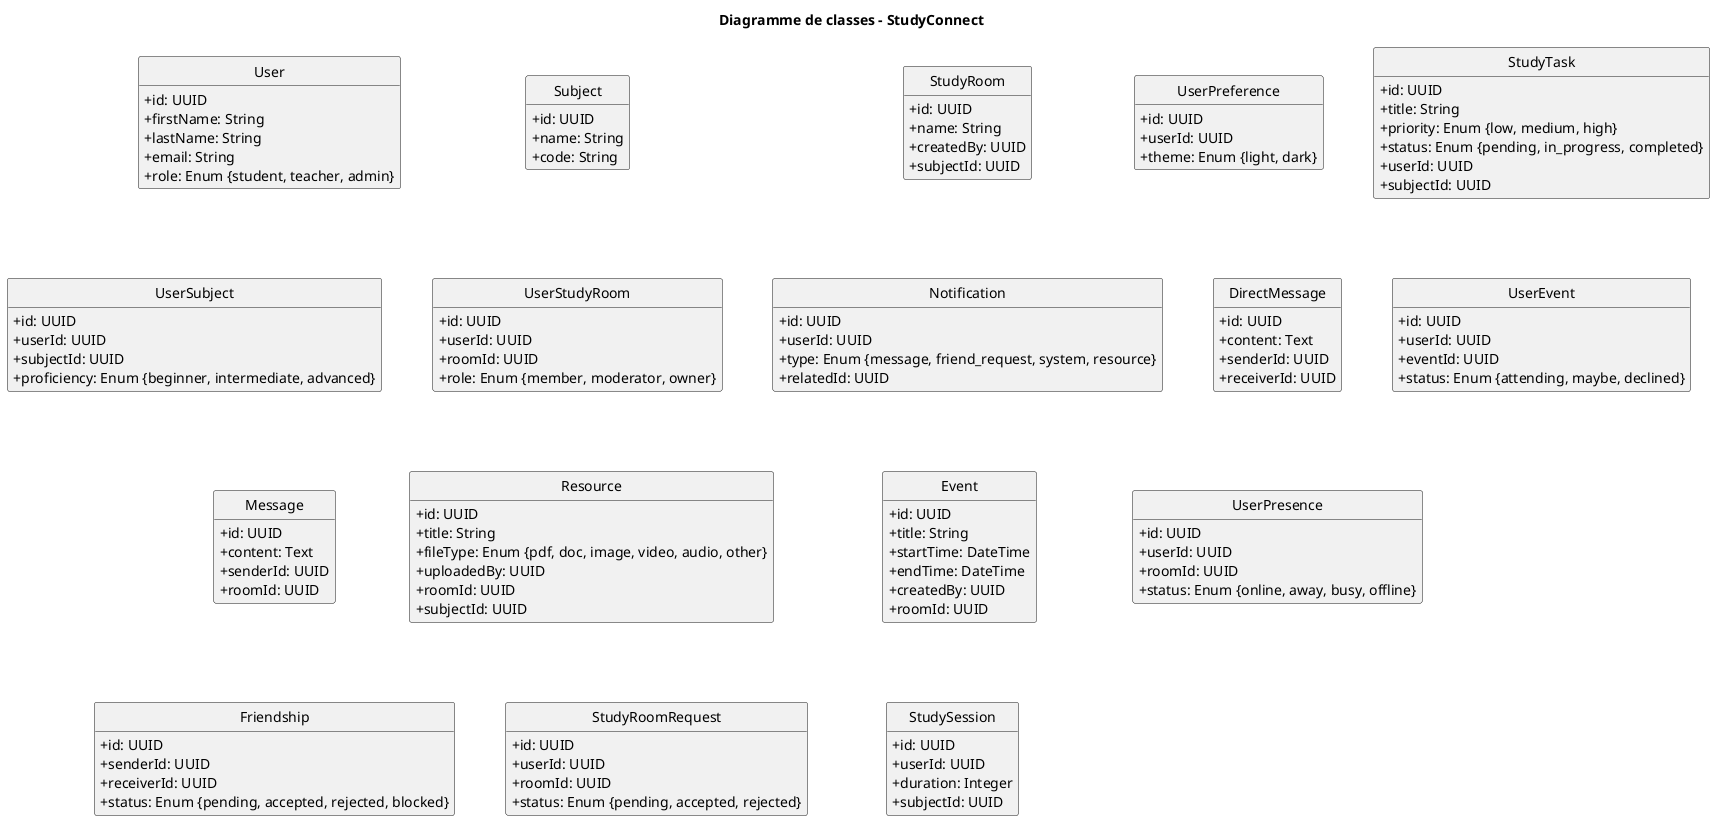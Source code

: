 @startuml chapterIII_uml_class_diagram
skinparam classAttributeIconSize 0
skinparam shadowing false
skinparam monochrome false
skinparam linetype ortho
skinparam packageStyle rectangle
skinparam backgroundColor white
skinparam nodesep 50
skinparam ranksep 80

' Completely remove all connections and just position classes
hide empty members
hide circle

title Diagramme de classes - StudyConnect

' Row 1 - Core entities
class User {
  +id: UUID
  +firstName: String
  +lastName: String
  +email: String
  +role: Enum {student, teacher, admin}
}

class Subject {
  +id: UUID
  +name: String
  +code: String
}

class StudyRoom {
  +id: UUID
  +name: String
  +createdBy: UUID
  +subjectId: UUID
}

class UserPreference {
  +id: UUID
  +userId: UUID
  +theme: Enum {light, dark}
}

class StudyTask {
  +id: UUID
  +title: String
  +priority: Enum {low, medium, high}
  +status: Enum {pending, in_progress, completed}
  +userId: UUID
  +subjectId: UUID
}

' Row 2 - Junction tables
class UserSubject {
  +id: UUID
  +userId: UUID
  +subjectId: UUID
  +proficiency: Enum {beginner, intermediate, advanced}
}

class UserStudyRoom {
  +id: UUID
  +userId: UUID
  +roomId: UUID
  +role: Enum {member, moderator, owner}
}

class Notification {
  +id: UUID
  +userId: UUID
  +type: Enum {message, friend_request, system, resource}
  +relatedId: UUID
}

class DirectMessage {
  +id: UUID
  +content: Text
  +senderId: UUID
  +receiverId: UUID
}

class UserEvent {
  +id: UUID
  +userId: UUID
  +eventId: UUID
  +status: Enum {attending, maybe, declined}
}

' Row 3 - More entities
class Message {
  +id: UUID
  +content: Text
  +senderId: UUID
  +roomId: UUID
}

class Resource {
  +id: UUID
  +title: String
  +fileType: Enum {pdf, doc, image, video, audio, other}
  +uploadedBy: UUID
  +roomId: UUID
  +subjectId: UUID
}

class Event {
  +id: UUID
  +title: String
  +startTime: DateTime
  +endTime: DateTime
  +createdBy: UUID
  +roomId: UUID
}

class UserPresence {
  +id: UUID
  +userId: UUID
  +roomId: UUID
  +status: Enum {online, away, busy, offline}
}

' Row 4 - Remaining entities
class Friendship {
  +id: UUID
  +senderId: UUID
  +receiverId: UUID
  +status: Enum {pending, accepted, rejected, blocked}
}

class StudyRoomRequest {
  +id: UUID
  +userId: UUID
  +roomId: UUID
  +status: Enum {pending, accepted, rejected}
}

class StudySession {
  +id: UUID
  +userId: UUID
  +duration: Integer
  +subjectId: UUID
}

' Layout grid using hidden relationships
' Row 1 layout
User -[hidden]right-> Subject
Subject -[hidden]right-> StudyRoom
StudyRoom -[hidden]right-> UserPreference
UserPreference -[hidden]right-> StudyTask

' Row 2 layout
UserSubject -[hidden]right-> UserStudyRoom
UserStudyRoom -[hidden]right-> Notification
Notification -[hidden]right-> DirectMessage
DirectMessage -[hidden]right-> UserEvent

' Row 3 layout
Message -[hidden]right-> Resource
Resource -[hidden]right-> Event
Event -[hidden]right-> UserPresence

' Row 4 layout
Friendship -[hidden]right-> StudyRoomRequest
StudyRoomRequest -[hidden]right-> StudySession

' Connect rows
User -[hidden]down-> UserSubject
UserSubject -[hidden]down-> Message
Message -[hidden]down-> Friendship

Subject -[hidden]down-> UserStudyRoom
UserStudyRoom -[hidden]down-> Resource
Resource -[hidden]down-> StudyRoomRequest

StudyRoom -[hidden]down-> Notification
Notification -[hidden]down-> Event
Event -[hidden]down-> StudySession

UserPreference -[hidden]down-> DirectMessage
DirectMessage -[hidden]down-> UserPresence

StudyTask -[hidden]down-> UserEvent
UserEvent -[hidden]down-> UserPresence

@enduml 
